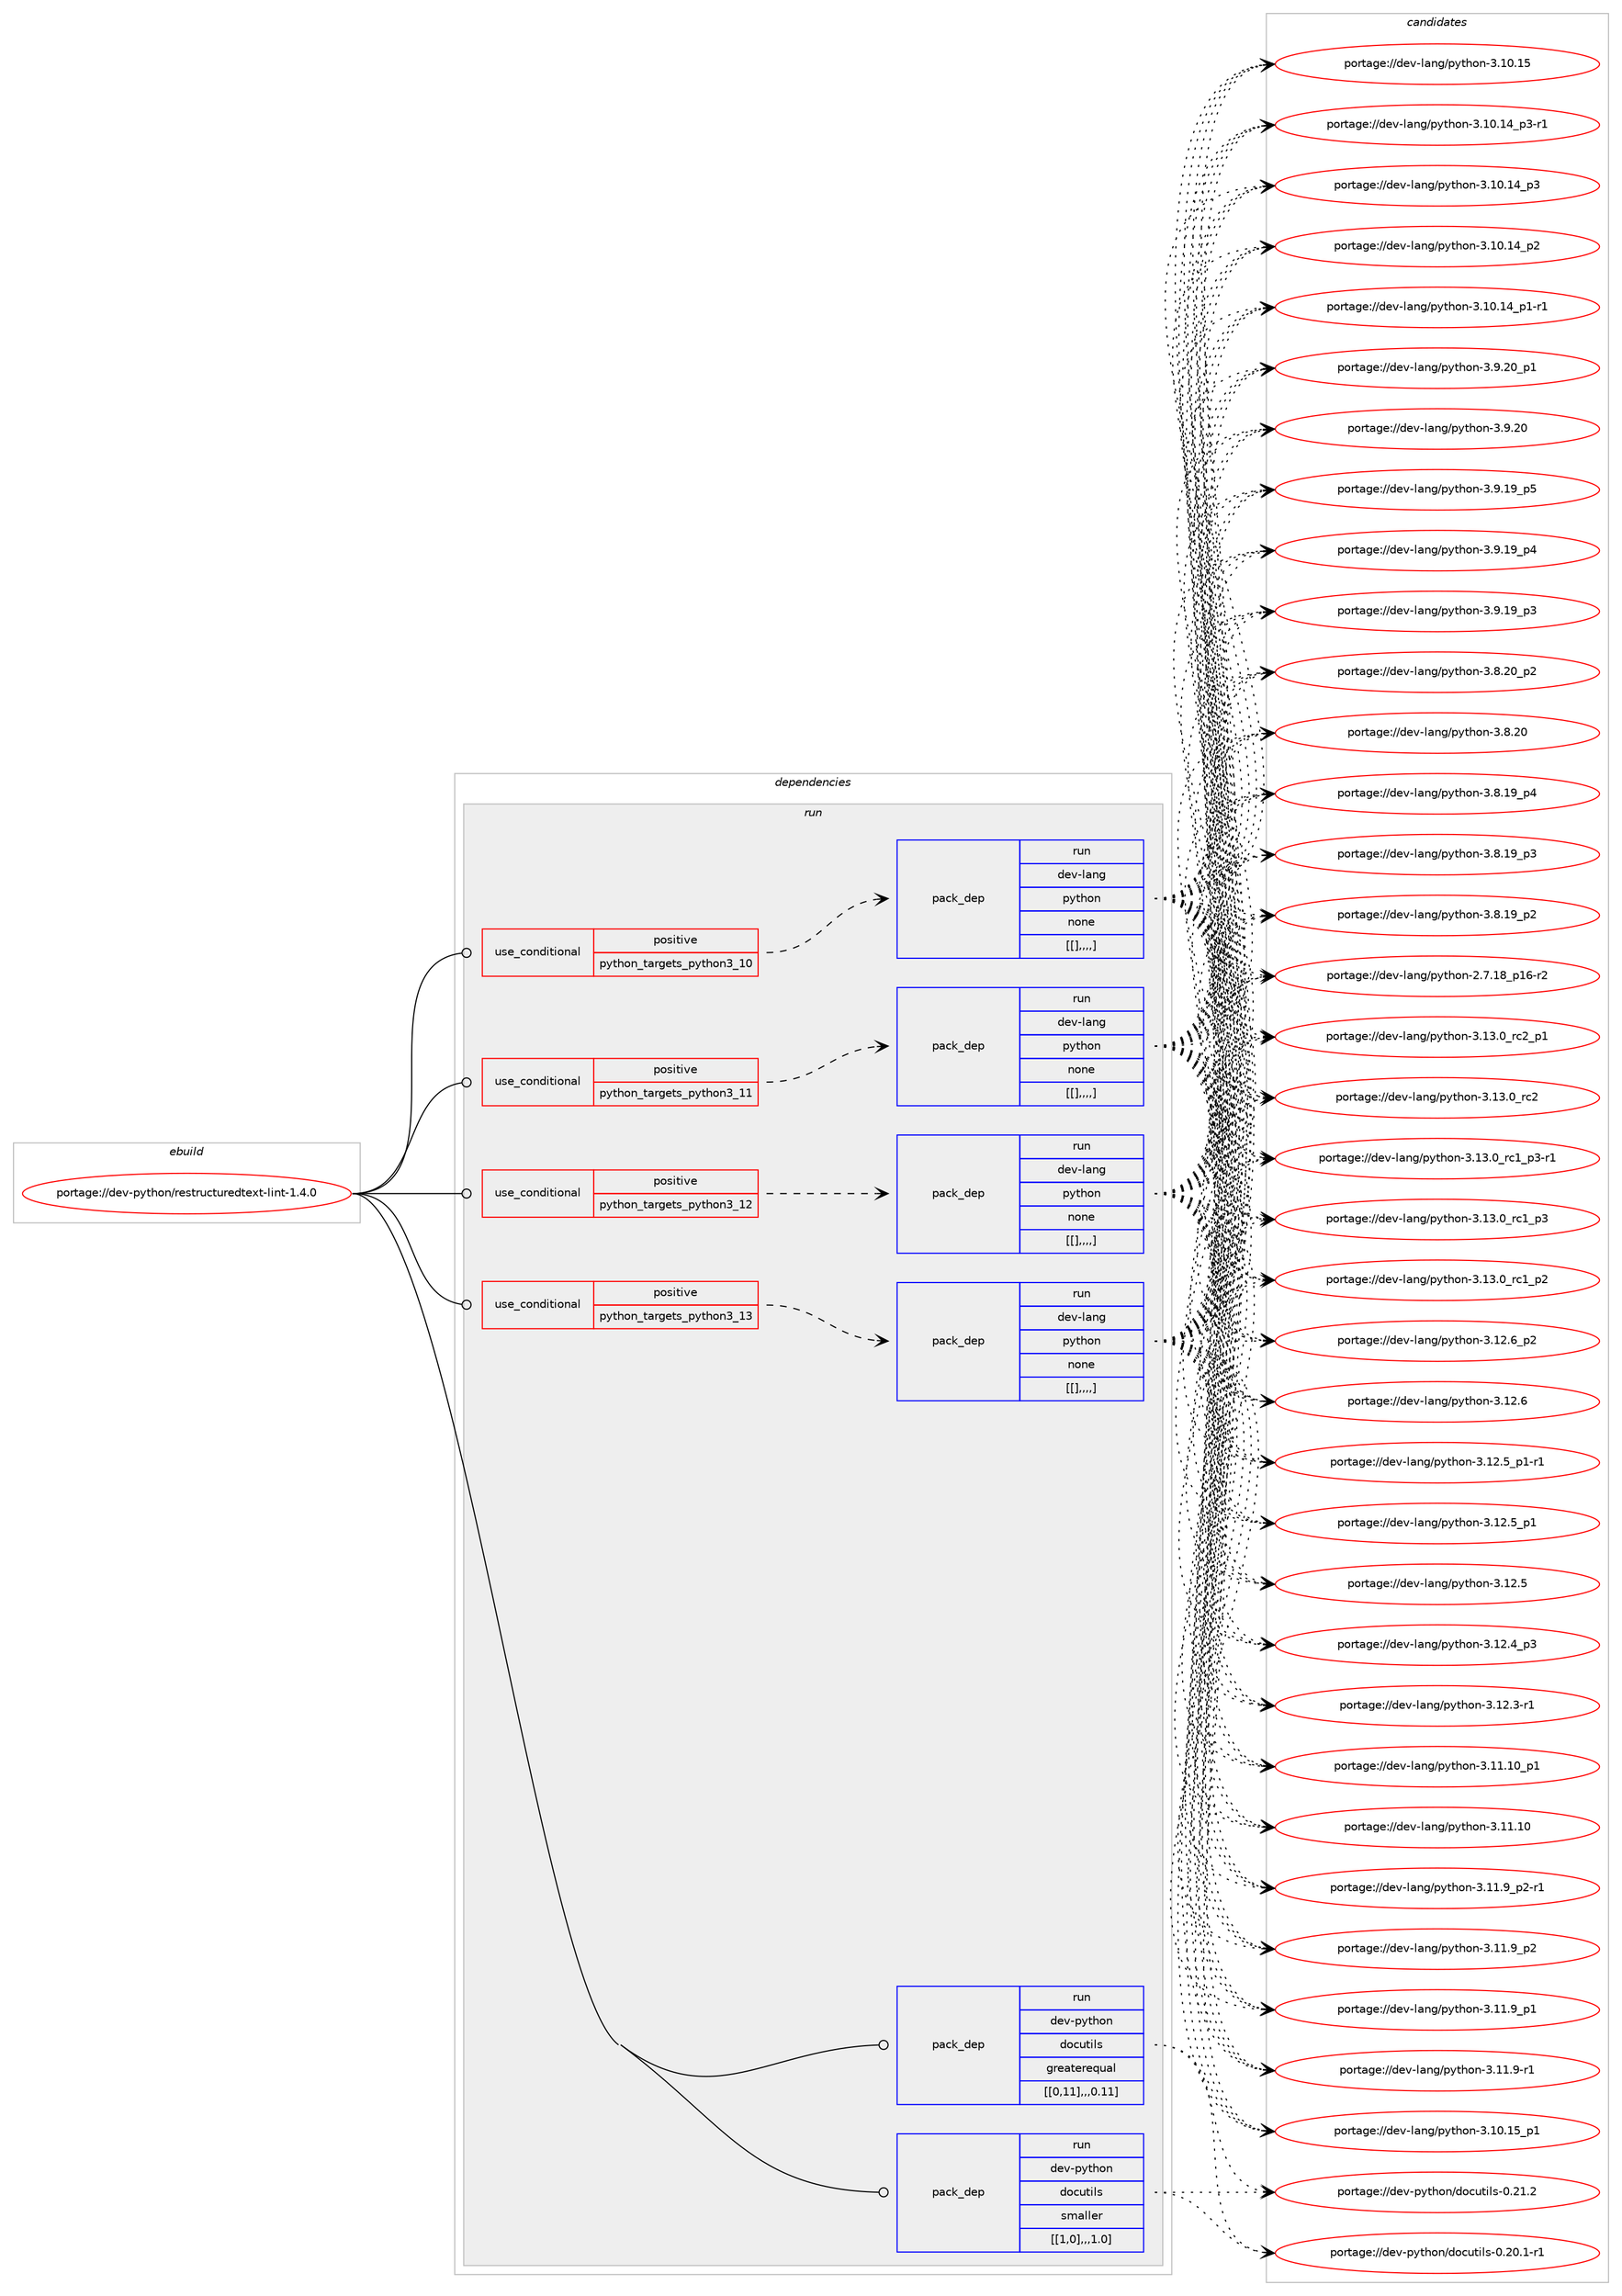digraph prolog {

# *************
# Graph options
# *************

newrank=true;
concentrate=true;
compound=true;
graph [rankdir=LR,fontname=Helvetica,fontsize=10,ranksep=1.5];#, ranksep=2.5, nodesep=0.2];
edge  [arrowhead=vee];
node  [fontname=Helvetica,fontsize=10];

# **********
# The ebuild
# **********

subgraph cluster_leftcol {
color=gray;
label=<<i>ebuild</i>>;
id [label="portage://dev-python/restructuredtext-lint-1.4.0", color=red, width=4, href="../dev-python/restructuredtext-lint-1.4.0.svg"];
}

# ****************
# The dependencies
# ****************

subgraph cluster_midcol {
color=gray;
label=<<i>dependencies</i>>;
subgraph cluster_compile {
fillcolor="#eeeeee";
style=filled;
label=<<i>compile</i>>;
}
subgraph cluster_compileandrun {
fillcolor="#eeeeee";
style=filled;
label=<<i>compile and run</i>>;
}
subgraph cluster_run {
fillcolor="#eeeeee";
style=filled;
label=<<i>run</i>>;
subgraph cond40750 {
dependency165278 [label=<<TABLE BORDER="0" CELLBORDER="1" CELLSPACING="0" CELLPADDING="4"><TR><TD ROWSPAN="3" CELLPADDING="10">use_conditional</TD></TR><TR><TD>positive</TD></TR><TR><TD>python_targets_python3_10</TD></TR></TABLE>>, shape=none, color=red];
subgraph pack123270 {
dependency165279 [label=<<TABLE BORDER="0" CELLBORDER="1" CELLSPACING="0" CELLPADDING="4" WIDTH="220"><TR><TD ROWSPAN="6" CELLPADDING="30">pack_dep</TD></TR><TR><TD WIDTH="110">run</TD></TR><TR><TD>dev-lang</TD></TR><TR><TD>python</TD></TR><TR><TD>none</TD></TR><TR><TD>[[],,,,]</TD></TR></TABLE>>, shape=none, color=blue];
}
dependency165278:e -> dependency165279:w [weight=20,style="dashed",arrowhead="vee"];
}
id:e -> dependency165278:w [weight=20,style="solid",arrowhead="odot"];
subgraph cond40751 {
dependency165280 [label=<<TABLE BORDER="0" CELLBORDER="1" CELLSPACING="0" CELLPADDING="4"><TR><TD ROWSPAN="3" CELLPADDING="10">use_conditional</TD></TR><TR><TD>positive</TD></TR><TR><TD>python_targets_python3_11</TD></TR></TABLE>>, shape=none, color=red];
subgraph pack123271 {
dependency165281 [label=<<TABLE BORDER="0" CELLBORDER="1" CELLSPACING="0" CELLPADDING="4" WIDTH="220"><TR><TD ROWSPAN="6" CELLPADDING="30">pack_dep</TD></TR><TR><TD WIDTH="110">run</TD></TR><TR><TD>dev-lang</TD></TR><TR><TD>python</TD></TR><TR><TD>none</TD></TR><TR><TD>[[],,,,]</TD></TR></TABLE>>, shape=none, color=blue];
}
dependency165280:e -> dependency165281:w [weight=20,style="dashed",arrowhead="vee"];
}
id:e -> dependency165280:w [weight=20,style="solid",arrowhead="odot"];
subgraph cond40752 {
dependency165282 [label=<<TABLE BORDER="0" CELLBORDER="1" CELLSPACING="0" CELLPADDING="4"><TR><TD ROWSPAN="3" CELLPADDING="10">use_conditional</TD></TR><TR><TD>positive</TD></TR><TR><TD>python_targets_python3_12</TD></TR></TABLE>>, shape=none, color=red];
subgraph pack123272 {
dependency165283 [label=<<TABLE BORDER="0" CELLBORDER="1" CELLSPACING="0" CELLPADDING="4" WIDTH="220"><TR><TD ROWSPAN="6" CELLPADDING="30">pack_dep</TD></TR><TR><TD WIDTH="110">run</TD></TR><TR><TD>dev-lang</TD></TR><TR><TD>python</TD></TR><TR><TD>none</TD></TR><TR><TD>[[],,,,]</TD></TR></TABLE>>, shape=none, color=blue];
}
dependency165282:e -> dependency165283:w [weight=20,style="dashed",arrowhead="vee"];
}
id:e -> dependency165282:w [weight=20,style="solid",arrowhead="odot"];
subgraph cond40753 {
dependency165284 [label=<<TABLE BORDER="0" CELLBORDER="1" CELLSPACING="0" CELLPADDING="4"><TR><TD ROWSPAN="3" CELLPADDING="10">use_conditional</TD></TR><TR><TD>positive</TD></TR><TR><TD>python_targets_python3_13</TD></TR></TABLE>>, shape=none, color=red];
subgraph pack123273 {
dependency165285 [label=<<TABLE BORDER="0" CELLBORDER="1" CELLSPACING="0" CELLPADDING="4" WIDTH="220"><TR><TD ROWSPAN="6" CELLPADDING="30">pack_dep</TD></TR><TR><TD WIDTH="110">run</TD></TR><TR><TD>dev-lang</TD></TR><TR><TD>python</TD></TR><TR><TD>none</TD></TR><TR><TD>[[],,,,]</TD></TR></TABLE>>, shape=none, color=blue];
}
dependency165284:e -> dependency165285:w [weight=20,style="dashed",arrowhead="vee"];
}
id:e -> dependency165284:w [weight=20,style="solid",arrowhead="odot"];
subgraph pack123274 {
dependency165286 [label=<<TABLE BORDER="0" CELLBORDER="1" CELLSPACING="0" CELLPADDING="4" WIDTH="220"><TR><TD ROWSPAN="6" CELLPADDING="30">pack_dep</TD></TR><TR><TD WIDTH="110">run</TD></TR><TR><TD>dev-python</TD></TR><TR><TD>docutils</TD></TR><TR><TD>greaterequal</TD></TR><TR><TD>[[0,11],,,0.11]</TD></TR></TABLE>>, shape=none, color=blue];
}
id:e -> dependency165286:w [weight=20,style="solid",arrowhead="odot"];
subgraph pack123275 {
dependency165287 [label=<<TABLE BORDER="0" CELLBORDER="1" CELLSPACING="0" CELLPADDING="4" WIDTH="220"><TR><TD ROWSPAN="6" CELLPADDING="30">pack_dep</TD></TR><TR><TD WIDTH="110">run</TD></TR><TR><TD>dev-python</TD></TR><TR><TD>docutils</TD></TR><TR><TD>smaller</TD></TR><TR><TD>[[1,0],,,1.0]</TD></TR></TABLE>>, shape=none, color=blue];
}
id:e -> dependency165287:w [weight=20,style="solid",arrowhead="odot"];
}
}

# **************
# The candidates
# **************

subgraph cluster_choices {
rank=same;
color=gray;
label=<<i>candidates</i>>;

subgraph choice123270 {
color=black;
nodesep=1;
choice100101118451089711010347112121116104111110455146495146489511499509511249 [label="portage://dev-lang/python-3.13.0_rc2_p1", color=red, width=4,href="../dev-lang/python-3.13.0_rc2_p1.svg"];
choice10010111845108971101034711212111610411111045514649514648951149950 [label="portage://dev-lang/python-3.13.0_rc2", color=red, width=4,href="../dev-lang/python-3.13.0_rc2.svg"];
choice1001011184510897110103471121211161041111104551464951464895114994995112514511449 [label="portage://dev-lang/python-3.13.0_rc1_p3-r1", color=red, width=4,href="../dev-lang/python-3.13.0_rc1_p3-r1.svg"];
choice100101118451089711010347112121116104111110455146495146489511499499511251 [label="portage://dev-lang/python-3.13.0_rc1_p3", color=red, width=4,href="../dev-lang/python-3.13.0_rc1_p3.svg"];
choice100101118451089711010347112121116104111110455146495146489511499499511250 [label="portage://dev-lang/python-3.13.0_rc1_p2", color=red, width=4,href="../dev-lang/python-3.13.0_rc1_p2.svg"];
choice100101118451089711010347112121116104111110455146495046549511250 [label="portage://dev-lang/python-3.12.6_p2", color=red, width=4,href="../dev-lang/python-3.12.6_p2.svg"];
choice10010111845108971101034711212111610411111045514649504654 [label="portage://dev-lang/python-3.12.6", color=red, width=4,href="../dev-lang/python-3.12.6.svg"];
choice1001011184510897110103471121211161041111104551464950465395112494511449 [label="portage://dev-lang/python-3.12.5_p1-r1", color=red, width=4,href="../dev-lang/python-3.12.5_p1-r1.svg"];
choice100101118451089711010347112121116104111110455146495046539511249 [label="portage://dev-lang/python-3.12.5_p1", color=red, width=4,href="../dev-lang/python-3.12.5_p1.svg"];
choice10010111845108971101034711212111610411111045514649504653 [label="portage://dev-lang/python-3.12.5", color=red, width=4,href="../dev-lang/python-3.12.5.svg"];
choice100101118451089711010347112121116104111110455146495046529511251 [label="portage://dev-lang/python-3.12.4_p3", color=red, width=4,href="../dev-lang/python-3.12.4_p3.svg"];
choice100101118451089711010347112121116104111110455146495046514511449 [label="portage://dev-lang/python-3.12.3-r1", color=red, width=4,href="../dev-lang/python-3.12.3-r1.svg"];
choice10010111845108971101034711212111610411111045514649494649489511249 [label="portage://dev-lang/python-3.11.10_p1", color=red, width=4,href="../dev-lang/python-3.11.10_p1.svg"];
choice1001011184510897110103471121211161041111104551464949464948 [label="portage://dev-lang/python-3.11.10", color=red, width=4,href="../dev-lang/python-3.11.10.svg"];
choice1001011184510897110103471121211161041111104551464949465795112504511449 [label="portage://dev-lang/python-3.11.9_p2-r1", color=red, width=4,href="../dev-lang/python-3.11.9_p2-r1.svg"];
choice100101118451089711010347112121116104111110455146494946579511250 [label="portage://dev-lang/python-3.11.9_p2", color=red, width=4,href="../dev-lang/python-3.11.9_p2.svg"];
choice100101118451089711010347112121116104111110455146494946579511249 [label="portage://dev-lang/python-3.11.9_p1", color=red, width=4,href="../dev-lang/python-3.11.9_p1.svg"];
choice100101118451089711010347112121116104111110455146494946574511449 [label="portage://dev-lang/python-3.11.9-r1", color=red, width=4,href="../dev-lang/python-3.11.9-r1.svg"];
choice10010111845108971101034711212111610411111045514649484649539511249 [label="portage://dev-lang/python-3.10.15_p1", color=red, width=4,href="../dev-lang/python-3.10.15_p1.svg"];
choice1001011184510897110103471121211161041111104551464948464953 [label="portage://dev-lang/python-3.10.15", color=red, width=4,href="../dev-lang/python-3.10.15.svg"];
choice100101118451089711010347112121116104111110455146494846495295112514511449 [label="portage://dev-lang/python-3.10.14_p3-r1", color=red, width=4,href="../dev-lang/python-3.10.14_p3-r1.svg"];
choice10010111845108971101034711212111610411111045514649484649529511251 [label="portage://dev-lang/python-3.10.14_p3", color=red, width=4,href="../dev-lang/python-3.10.14_p3.svg"];
choice10010111845108971101034711212111610411111045514649484649529511250 [label="portage://dev-lang/python-3.10.14_p2", color=red, width=4,href="../dev-lang/python-3.10.14_p2.svg"];
choice100101118451089711010347112121116104111110455146494846495295112494511449 [label="portage://dev-lang/python-3.10.14_p1-r1", color=red, width=4,href="../dev-lang/python-3.10.14_p1-r1.svg"];
choice100101118451089711010347112121116104111110455146574650489511249 [label="portage://dev-lang/python-3.9.20_p1", color=red, width=4,href="../dev-lang/python-3.9.20_p1.svg"];
choice10010111845108971101034711212111610411111045514657465048 [label="portage://dev-lang/python-3.9.20", color=red, width=4,href="../dev-lang/python-3.9.20.svg"];
choice100101118451089711010347112121116104111110455146574649579511253 [label="portage://dev-lang/python-3.9.19_p5", color=red, width=4,href="../dev-lang/python-3.9.19_p5.svg"];
choice100101118451089711010347112121116104111110455146574649579511252 [label="portage://dev-lang/python-3.9.19_p4", color=red, width=4,href="../dev-lang/python-3.9.19_p4.svg"];
choice100101118451089711010347112121116104111110455146574649579511251 [label="portage://dev-lang/python-3.9.19_p3", color=red, width=4,href="../dev-lang/python-3.9.19_p3.svg"];
choice100101118451089711010347112121116104111110455146564650489511250 [label="portage://dev-lang/python-3.8.20_p2", color=red, width=4,href="../dev-lang/python-3.8.20_p2.svg"];
choice10010111845108971101034711212111610411111045514656465048 [label="portage://dev-lang/python-3.8.20", color=red, width=4,href="../dev-lang/python-3.8.20.svg"];
choice100101118451089711010347112121116104111110455146564649579511252 [label="portage://dev-lang/python-3.8.19_p4", color=red, width=4,href="../dev-lang/python-3.8.19_p4.svg"];
choice100101118451089711010347112121116104111110455146564649579511251 [label="portage://dev-lang/python-3.8.19_p3", color=red, width=4,href="../dev-lang/python-3.8.19_p3.svg"];
choice100101118451089711010347112121116104111110455146564649579511250 [label="portage://dev-lang/python-3.8.19_p2", color=red, width=4,href="../dev-lang/python-3.8.19_p2.svg"];
choice100101118451089711010347112121116104111110455046554649569511249544511450 [label="portage://dev-lang/python-2.7.18_p16-r2", color=red, width=4,href="../dev-lang/python-2.7.18_p16-r2.svg"];
dependency165279:e -> choice100101118451089711010347112121116104111110455146495146489511499509511249:w [style=dotted,weight="100"];
dependency165279:e -> choice10010111845108971101034711212111610411111045514649514648951149950:w [style=dotted,weight="100"];
dependency165279:e -> choice1001011184510897110103471121211161041111104551464951464895114994995112514511449:w [style=dotted,weight="100"];
dependency165279:e -> choice100101118451089711010347112121116104111110455146495146489511499499511251:w [style=dotted,weight="100"];
dependency165279:e -> choice100101118451089711010347112121116104111110455146495146489511499499511250:w [style=dotted,weight="100"];
dependency165279:e -> choice100101118451089711010347112121116104111110455146495046549511250:w [style=dotted,weight="100"];
dependency165279:e -> choice10010111845108971101034711212111610411111045514649504654:w [style=dotted,weight="100"];
dependency165279:e -> choice1001011184510897110103471121211161041111104551464950465395112494511449:w [style=dotted,weight="100"];
dependency165279:e -> choice100101118451089711010347112121116104111110455146495046539511249:w [style=dotted,weight="100"];
dependency165279:e -> choice10010111845108971101034711212111610411111045514649504653:w [style=dotted,weight="100"];
dependency165279:e -> choice100101118451089711010347112121116104111110455146495046529511251:w [style=dotted,weight="100"];
dependency165279:e -> choice100101118451089711010347112121116104111110455146495046514511449:w [style=dotted,weight="100"];
dependency165279:e -> choice10010111845108971101034711212111610411111045514649494649489511249:w [style=dotted,weight="100"];
dependency165279:e -> choice1001011184510897110103471121211161041111104551464949464948:w [style=dotted,weight="100"];
dependency165279:e -> choice1001011184510897110103471121211161041111104551464949465795112504511449:w [style=dotted,weight="100"];
dependency165279:e -> choice100101118451089711010347112121116104111110455146494946579511250:w [style=dotted,weight="100"];
dependency165279:e -> choice100101118451089711010347112121116104111110455146494946579511249:w [style=dotted,weight="100"];
dependency165279:e -> choice100101118451089711010347112121116104111110455146494946574511449:w [style=dotted,weight="100"];
dependency165279:e -> choice10010111845108971101034711212111610411111045514649484649539511249:w [style=dotted,weight="100"];
dependency165279:e -> choice1001011184510897110103471121211161041111104551464948464953:w [style=dotted,weight="100"];
dependency165279:e -> choice100101118451089711010347112121116104111110455146494846495295112514511449:w [style=dotted,weight="100"];
dependency165279:e -> choice10010111845108971101034711212111610411111045514649484649529511251:w [style=dotted,weight="100"];
dependency165279:e -> choice10010111845108971101034711212111610411111045514649484649529511250:w [style=dotted,weight="100"];
dependency165279:e -> choice100101118451089711010347112121116104111110455146494846495295112494511449:w [style=dotted,weight="100"];
dependency165279:e -> choice100101118451089711010347112121116104111110455146574650489511249:w [style=dotted,weight="100"];
dependency165279:e -> choice10010111845108971101034711212111610411111045514657465048:w [style=dotted,weight="100"];
dependency165279:e -> choice100101118451089711010347112121116104111110455146574649579511253:w [style=dotted,weight="100"];
dependency165279:e -> choice100101118451089711010347112121116104111110455146574649579511252:w [style=dotted,weight="100"];
dependency165279:e -> choice100101118451089711010347112121116104111110455146574649579511251:w [style=dotted,weight="100"];
dependency165279:e -> choice100101118451089711010347112121116104111110455146564650489511250:w [style=dotted,weight="100"];
dependency165279:e -> choice10010111845108971101034711212111610411111045514656465048:w [style=dotted,weight="100"];
dependency165279:e -> choice100101118451089711010347112121116104111110455146564649579511252:w [style=dotted,weight="100"];
dependency165279:e -> choice100101118451089711010347112121116104111110455146564649579511251:w [style=dotted,weight="100"];
dependency165279:e -> choice100101118451089711010347112121116104111110455146564649579511250:w [style=dotted,weight="100"];
dependency165279:e -> choice100101118451089711010347112121116104111110455046554649569511249544511450:w [style=dotted,weight="100"];
}
subgraph choice123271 {
color=black;
nodesep=1;
choice100101118451089711010347112121116104111110455146495146489511499509511249 [label="portage://dev-lang/python-3.13.0_rc2_p1", color=red, width=4,href="../dev-lang/python-3.13.0_rc2_p1.svg"];
choice10010111845108971101034711212111610411111045514649514648951149950 [label="portage://dev-lang/python-3.13.0_rc2", color=red, width=4,href="../dev-lang/python-3.13.0_rc2.svg"];
choice1001011184510897110103471121211161041111104551464951464895114994995112514511449 [label="portage://dev-lang/python-3.13.0_rc1_p3-r1", color=red, width=4,href="../dev-lang/python-3.13.0_rc1_p3-r1.svg"];
choice100101118451089711010347112121116104111110455146495146489511499499511251 [label="portage://dev-lang/python-3.13.0_rc1_p3", color=red, width=4,href="../dev-lang/python-3.13.0_rc1_p3.svg"];
choice100101118451089711010347112121116104111110455146495146489511499499511250 [label="portage://dev-lang/python-3.13.0_rc1_p2", color=red, width=4,href="../dev-lang/python-3.13.0_rc1_p2.svg"];
choice100101118451089711010347112121116104111110455146495046549511250 [label="portage://dev-lang/python-3.12.6_p2", color=red, width=4,href="../dev-lang/python-3.12.6_p2.svg"];
choice10010111845108971101034711212111610411111045514649504654 [label="portage://dev-lang/python-3.12.6", color=red, width=4,href="../dev-lang/python-3.12.6.svg"];
choice1001011184510897110103471121211161041111104551464950465395112494511449 [label="portage://dev-lang/python-3.12.5_p1-r1", color=red, width=4,href="../dev-lang/python-3.12.5_p1-r1.svg"];
choice100101118451089711010347112121116104111110455146495046539511249 [label="portage://dev-lang/python-3.12.5_p1", color=red, width=4,href="../dev-lang/python-3.12.5_p1.svg"];
choice10010111845108971101034711212111610411111045514649504653 [label="portage://dev-lang/python-3.12.5", color=red, width=4,href="../dev-lang/python-3.12.5.svg"];
choice100101118451089711010347112121116104111110455146495046529511251 [label="portage://dev-lang/python-3.12.4_p3", color=red, width=4,href="../dev-lang/python-3.12.4_p3.svg"];
choice100101118451089711010347112121116104111110455146495046514511449 [label="portage://dev-lang/python-3.12.3-r1", color=red, width=4,href="../dev-lang/python-3.12.3-r1.svg"];
choice10010111845108971101034711212111610411111045514649494649489511249 [label="portage://dev-lang/python-3.11.10_p1", color=red, width=4,href="../dev-lang/python-3.11.10_p1.svg"];
choice1001011184510897110103471121211161041111104551464949464948 [label="portage://dev-lang/python-3.11.10", color=red, width=4,href="../dev-lang/python-3.11.10.svg"];
choice1001011184510897110103471121211161041111104551464949465795112504511449 [label="portage://dev-lang/python-3.11.9_p2-r1", color=red, width=4,href="../dev-lang/python-3.11.9_p2-r1.svg"];
choice100101118451089711010347112121116104111110455146494946579511250 [label="portage://dev-lang/python-3.11.9_p2", color=red, width=4,href="../dev-lang/python-3.11.9_p2.svg"];
choice100101118451089711010347112121116104111110455146494946579511249 [label="portage://dev-lang/python-3.11.9_p1", color=red, width=4,href="../dev-lang/python-3.11.9_p1.svg"];
choice100101118451089711010347112121116104111110455146494946574511449 [label="portage://dev-lang/python-3.11.9-r1", color=red, width=4,href="../dev-lang/python-3.11.9-r1.svg"];
choice10010111845108971101034711212111610411111045514649484649539511249 [label="portage://dev-lang/python-3.10.15_p1", color=red, width=4,href="../dev-lang/python-3.10.15_p1.svg"];
choice1001011184510897110103471121211161041111104551464948464953 [label="portage://dev-lang/python-3.10.15", color=red, width=4,href="../dev-lang/python-3.10.15.svg"];
choice100101118451089711010347112121116104111110455146494846495295112514511449 [label="portage://dev-lang/python-3.10.14_p3-r1", color=red, width=4,href="../dev-lang/python-3.10.14_p3-r1.svg"];
choice10010111845108971101034711212111610411111045514649484649529511251 [label="portage://dev-lang/python-3.10.14_p3", color=red, width=4,href="../dev-lang/python-3.10.14_p3.svg"];
choice10010111845108971101034711212111610411111045514649484649529511250 [label="portage://dev-lang/python-3.10.14_p2", color=red, width=4,href="../dev-lang/python-3.10.14_p2.svg"];
choice100101118451089711010347112121116104111110455146494846495295112494511449 [label="portage://dev-lang/python-3.10.14_p1-r1", color=red, width=4,href="../dev-lang/python-3.10.14_p1-r1.svg"];
choice100101118451089711010347112121116104111110455146574650489511249 [label="portage://dev-lang/python-3.9.20_p1", color=red, width=4,href="../dev-lang/python-3.9.20_p1.svg"];
choice10010111845108971101034711212111610411111045514657465048 [label="portage://dev-lang/python-3.9.20", color=red, width=4,href="../dev-lang/python-3.9.20.svg"];
choice100101118451089711010347112121116104111110455146574649579511253 [label="portage://dev-lang/python-3.9.19_p5", color=red, width=4,href="../dev-lang/python-3.9.19_p5.svg"];
choice100101118451089711010347112121116104111110455146574649579511252 [label="portage://dev-lang/python-3.9.19_p4", color=red, width=4,href="../dev-lang/python-3.9.19_p4.svg"];
choice100101118451089711010347112121116104111110455146574649579511251 [label="portage://dev-lang/python-3.9.19_p3", color=red, width=4,href="../dev-lang/python-3.9.19_p3.svg"];
choice100101118451089711010347112121116104111110455146564650489511250 [label="portage://dev-lang/python-3.8.20_p2", color=red, width=4,href="../dev-lang/python-3.8.20_p2.svg"];
choice10010111845108971101034711212111610411111045514656465048 [label="portage://dev-lang/python-3.8.20", color=red, width=4,href="../dev-lang/python-3.8.20.svg"];
choice100101118451089711010347112121116104111110455146564649579511252 [label="portage://dev-lang/python-3.8.19_p4", color=red, width=4,href="../dev-lang/python-3.8.19_p4.svg"];
choice100101118451089711010347112121116104111110455146564649579511251 [label="portage://dev-lang/python-3.8.19_p3", color=red, width=4,href="../dev-lang/python-3.8.19_p3.svg"];
choice100101118451089711010347112121116104111110455146564649579511250 [label="portage://dev-lang/python-3.8.19_p2", color=red, width=4,href="../dev-lang/python-3.8.19_p2.svg"];
choice100101118451089711010347112121116104111110455046554649569511249544511450 [label="portage://dev-lang/python-2.7.18_p16-r2", color=red, width=4,href="../dev-lang/python-2.7.18_p16-r2.svg"];
dependency165281:e -> choice100101118451089711010347112121116104111110455146495146489511499509511249:w [style=dotted,weight="100"];
dependency165281:e -> choice10010111845108971101034711212111610411111045514649514648951149950:w [style=dotted,weight="100"];
dependency165281:e -> choice1001011184510897110103471121211161041111104551464951464895114994995112514511449:w [style=dotted,weight="100"];
dependency165281:e -> choice100101118451089711010347112121116104111110455146495146489511499499511251:w [style=dotted,weight="100"];
dependency165281:e -> choice100101118451089711010347112121116104111110455146495146489511499499511250:w [style=dotted,weight="100"];
dependency165281:e -> choice100101118451089711010347112121116104111110455146495046549511250:w [style=dotted,weight="100"];
dependency165281:e -> choice10010111845108971101034711212111610411111045514649504654:w [style=dotted,weight="100"];
dependency165281:e -> choice1001011184510897110103471121211161041111104551464950465395112494511449:w [style=dotted,weight="100"];
dependency165281:e -> choice100101118451089711010347112121116104111110455146495046539511249:w [style=dotted,weight="100"];
dependency165281:e -> choice10010111845108971101034711212111610411111045514649504653:w [style=dotted,weight="100"];
dependency165281:e -> choice100101118451089711010347112121116104111110455146495046529511251:w [style=dotted,weight="100"];
dependency165281:e -> choice100101118451089711010347112121116104111110455146495046514511449:w [style=dotted,weight="100"];
dependency165281:e -> choice10010111845108971101034711212111610411111045514649494649489511249:w [style=dotted,weight="100"];
dependency165281:e -> choice1001011184510897110103471121211161041111104551464949464948:w [style=dotted,weight="100"];
dependency165281:e -> choice1001011184510897110103471121211161041111104551464949465795112504511449:w [style=dotted,weight="100"];
dependency165281:e -> choice100101118451089711010347112121116104111110455146494946579511250:w [style=dotted,weight="100"];
dependency165281:e -> choice100101118451089711010347112121116104111110455146494946579511249:w [style=dotted,weight="100"];
dependency165281:e -> choice100101118451089711010347112121116104111110455146494946574511449:w [style=dotted,weight="100"];
dependency165281:e -> choice10010111845108971101034711212111610411111045514649484649539511249:w [style=dotted,weight="100"];
dependency165281:e -> choice1001011184510897110103471121211161041111104551464948464953:w [style=dotted,weight="100"];
dependency165281:e -> choice100101118451089711010347112121116104111110455146494846495295112514511449:w [style=dotted,weight="100"];
dependency165281:e -> choice10010111845108971101034711212111610411111045514649484649529511251:w [style=dotted,weight="100"];
dependency165281:e -> choice10010111845108971101034711212111610411111045514649484649529511250:w [style=dotted,weight="100"];
dependency165281:e -> choice100101118451089711010347112121116104111110455146494846495295112494511449:w [style=dotted,weight="100"];
dependency165281:e -> choice100101118451089711010347112121116104111110455146574650489511249:w [style=dotted,weight="100"];
dependency165281:e -> choice10010111845108971101034711212111610411111045514657465048:w [style=dotted,weight="100"];
dependency165281:e -> choice100101118451089711010347112121116104111110455146574649579511253:w [style=dotted,weight="100"];
dependency165281:e -> choice100101118451089711010347112121116104111110455146574649579511252:w [style=dotted,weight="100"];
dependency165281:e -> choice100101118451089711010347112121116104111110455146574649579511251:w [style=dotted,weight="100"];
dependency165281:e -> choice100101118451089711010347112121116104111110455146564650489511250:w [style=dotted,weight="100"];
dependency165281:e -> choice10010111845108971101034711212111610411111045514656465048:w [style=dotted,weight="100"];
dependency165281:e -> choice100101118451089711010347112121116104111110455146564649579511252:w [style=dotted,weight="100"];
dependency165281:e -> choice100101118451089711010347112121116104111110455146564649579511251:w [style=dotted,weight="100"];
dependency165281:e -> choice100101118451089711010347112121116104111110455146564649579511250:w [style=dotted,weight="100"];
dependency165281:e -> choice100101118451089711010347112121116104111110455046554649569511249544511450:w [style=dotted,weight="100"];
}
subgraph choice123272 {
color=black;
nodesep=1;
choice100101118451089711010347112121116104111110455146495146489511499509511249 [label="portage://dev-lang/python-3.13.0_rc2_p1", color=red, width=4,href="../dev-lang/python-3.13.0_rc2_p1.svg"];
choice10010111845108971101034711212111610411111045514649514648951149950 [label="portage://dev-lang/python-3.13.0_rc2", color=red, width=4,href="../dev-lang/python-3.13.0_rc2.svg"];
choice1001011184510897110103471121211161041111104551464951464895114994995112514511449 [label="portage://dev-lang/python-3.13.0_rc1_p3-r1", color=red, width=4,href="../dev-lang/python-3.13.0_rc1_p3-r1.svg"];
choice100101118451089711010347112121116104111110455146495146489511499499511251 [label="portage://dev-lang/python-3.13.0_rc1_p3", color=red, width=4,href="../dev-lang/python-3.13.0_rc1_p3.svg"];
choice100101118451089711010347112121116104111110455146495146489511499499511250 [label="portage://dev-lang/python-3.13.0_rc1_p2", color=red, width=4,href="../dev-lang/python-3.13.0_rc1_p2.svg"];
choice100101118451089711010347112121116104111110455146495046549511250 [label="portage://dev-lang/python-3.12.6_p2", color=red, width=4,href="../dev-lang/python-3.12.6_p2.svg"];
choice10010111845108971101034711212111610411111045514649504654 [label="portage://dev-lang/python-3.12.6", color=red, width=4,href="../dev-lang/python-3.12.6.svg"];
choice1001011184510897110103471121211161041111104551464950465395112494511449 [label="portage://dev-lang/python-3.12.5_p1-r1", color=red, width=4,href="../dev-lang/python-3.12.5_p1-r1.svg"];
choice100101118451089711010347112121116104111110455146495046539511249 [label="portage://dev-lang/python-3.12.5_p1", color=red, width=4,href="../dev-lang/python-3.12.5_p1.svg"];
choice10010111845108971101034711212111610411111045514649504653 [label="portage://dev-lang/python-3.12.5", color=red, width=4,href="../dev-lang/python-3.12.5.svg"];
choice100101118451089711010347112121116104111110455146495046529511251 [label="portage://dev-lang/python-3.12.4_p3", color=red, width=4,href="../dev-lang/python-3.12.4_p3.svg"];
choice100101118451089711010347112121116104111110455146495046514511449 [label="portage://dev-lang/python-3.12.3-r1", color=red, width=4,href="../dev-lang/python-3.12.3-r1.svg"];
choice10010111845108971101034711212111610411111045514649494649489511249 [label="portage://dev-lang/python-3.11.10_p1", color=red, width=4,href="../dev-lang/python-3.11.10_p1.svg"];
choice1001011184510897110103471121211161041111104551464949464948 [label="portage://dev-lang/python-3.11.10", color=red, width=4,href="../dev-lang/python-3.11.10.svg"];
choice1001011184510897110103471121211161041111104551464949465795112504511449 [label="portage://dev-lang/python-3.11.9_p2-r1", color=red, width=4,href="../dev-lang/python-3.11.9_p2-r1.svg"];
choice100101118451089711010347112121116104111110455146494946579511250 [label="portage://dev-lang/python-3.11.9_p2", color=red, width=4,href="../dev-lang/python-3.11.9_p2.svg"];
choice100101118451089711010347112121116104111110455146494946579511249 [label="portage://dev-lang/python-3.11.9_p1", color=red, width=4,href="../dev-lang/python-3.11.9_p1.svg"];
choice100101118451089711010347112121116104111110455146494946574511449 [label="portage://dev-lang/python-3.11.9-r1", color=red, width=4,href="../dev-lang/python-3.11.9-r1.svg"];
choice10010111845108971101034711212111610411111045514649484649539511249 [label="portage://dev-lang/python-3.10.15_p1", color=red, width=4,href="../dev-lang/python-3.10.15_p1.svg"];
choice1001011184510897110103471121211161041111104551464948464953 [label="portage://dev-lang/python-3.10.15", color=red, width=4,href="../dev-lang/python-3.10.15.svg"];
choice100101118451089711010347112121116104111110455146494846495295112514511449 [label="portage://dev-lang/python-3.10.14_p3-r1", color=red, width=4,href="../dev-lang/python-3.10.14_p3-r1.svg"];
choice10010111845108971101034711212111610411111045514649484649529511251 [label="portage://dev-lang/python-3.10.14_p3", color=red, width=4,href="../dev-lang/python-3.10.14_p3.svg"];
choice10010111845108971101034711212111610411111045514649484649529511250 [label="portage://dev-lang/python-3.10.14_p2", color=red, width=4,href="../dev-lang/python-3.10.14_p2.svg"];
choice100101118451089711010347112121116104111110455146494846495295112494511449 [label="portage://dev-lang/python-3.10.14_p1-r1", color=red, width=4,href="../dev-lang/python-3.10.14_p1-r1.svg"];
choice100101118451089711010347112121116104111110455146574650489511249 [label="portage://dev-lang/python-3.9.20_p1", color=red, width=4,href="../dev-lang/python-3.9.20_p1.svg"];
choice10010111845108971101034711212111610411111045514657465048 [label="portage://dev-lang/python-3.9.20", color=red, width=4,href="../dev-lang/python-3.9.20.svg"];
choice100101118451089711010347112121116104111110455146574649579511253 [label="portage://dev-lang/python-3.9.19_p5", color=red, width=4,href="../dev-lang/python-3.9.19_p5.svg"];
choice100101118451089711010347112121116104111110455146574649579511252 [label="portage://dev-lang/python-3.9.19_p4", color=red, width=4,href="../dev-lang/python-3.9.19_p4.svg"];
choice100101118451089711010347112121116104111110455146574649579511251 [label="portage://dev-lang/python-3.9.19_p3", color=red, width=4,href="../dev-lang/python-3.9.19_p3.svg"];
choice100101118451089711010347112121116104111110455146564650489511250 [label="portage://dev-lang/python-3.8.20_p2", color=red, width=4,href="../dev-lang/python-3.8.20_p2.svg"];
choice10010111845108971101034711212111610411111045514656465048 [label="portage://dev-lang/python-3.8.20", color=red, width=4,href="../dev-lang/python-3.8.20.svg"];
choice100101118451089711010347112121116104111110455146564649579511252 [label="portage://dev-lang/python-3.8.19_p4", color=red, width=4,href="../dev-lang/python-3.8.19_p4.svg"];
choice100101118451089711010347112121116104111110455146564649579511251 [label="portage://dev-lang/python-3.8.19_p3", color=red, width=4,href="../dev-lang/python-3.8.19_p3.svg"];
choice100101118451089711010347112121116104111110455146564649579511250 [label="portage://dev-lang/python-3.8.19_p2", color=red, width=4,href="../dev-lang/python-3.8.19_p2.svg"];
choice100101118451089711010347112121116104111110455046554649569511249544511450 [label="portage://dev-lang/python-2.7.18_p16-r2", color=red, width=4,href="../dev-lang/python-2.7.18_p16-r2.svg"];
dependency165283:e -> choice100101118451089711010347112121116104111110455146495146489511499509511249:w [style=dotted,weight="100"];
dependency165283:e -> choice10010111845108971101034711212111610411111045514649514648951149950:w [style=dotted,weight="100"];
dependency165283:e -> choice1001011184510897110103471121211161041111104551464951464895114994995112514511449:w [style=dotted,weight="100"];
dependency165283:e -> choice100101118451089711010347112121116104111110455146495146489511499499511251:w [style=dotted,weight="100"];
dependency165283:e -> choice100101118451089711010347112121116104111110455146495146489511499499511250:w [style=dotted,weight="100"];
dependency165283:e -> choice100101118451089711010347112121116104111110455146495046549511250:w [style=dotted,weight="100"];
dependency165283:e -> choice10010111845108971101034711212111610411111045514649504654:w [style=dotted,weight="100"];
dependency165283:e -> choice1001011184510897110103471121211161041111104551464950465395112494511449:w [style=dotted,weight="100"];
dependency165283:e -> choice100101118451089711010347112121116104111110455146495046539511249:w [style=dotted,weight="100"];
dependency165283:e -> choice10010111845108971101034711212111610411111045514649504653:w [style=dotted,weight="100"];
dependency165283:e -> choice100101118451089711010347112121116104111110455146495046529511251:w [style=dotted,weight="100"];
dependency165283:e -> choice100101118451089711010347112121116104111110455146495046514511449:w [style=dotted,weight="100"];
dependency165283:e -> choice10010111845108971101034711212111610411111045514649494649489511249:w [style=dotted,weight="100"];
dependency165283:e -> choice1001011184510897110103471121211161041111104551464949464948:w [style=dotted,weight="100"];
dependency165283:e -> choice1001011184510897110103471121211161041111104551464949465795112504511449:w [style=dotted,weight="100"];
dependency165283:e -> choice100101118451089711010347112121116104111110455146494946579511250:w [style=dotted,weight="100"];
dependency165283:e -> choice100101118451089711010347112121116104111110455146494946579511249:w [style=dotted,weight="100"];
dependency165283:e -> choice100101118451089711010347112121116104111110455146494946574511449:w [style=dotted,weight="100"];
dependency165283:e -> choice10010111845108971101034711212111610411111045514649484649539511249:w [style=dotted,weight="100"];
dependency165283:e -> choice1001011184510897110103471121211161041111104551464948464953:w [style=dotted,weight="100"];
dependency165283:e -> choice100101118451089711010347112121116104111110455146494846495295112514511449:w [style=dotted,weight="100"];
dependency165283:e -> choice10010111845108971101034711212111610411111045514649484649529511251:w [style=dotted,weight="100"];
dependency165283:e -> choice10010111845108971101034711212111610411111045514649484649529511250:w [style=dotted,weight="100"];
dependency165283:e -> choice100101118451089711010347112121116104111110455146494846495295112494511449:w [style=dotted,weight="100"];
dependency165283:e -> choice100101118451089711010347112121116104111110455146574650489511249:w [style=dotted,weight="100"];
dependency165283:e -> choice10010111845108971101034711212111610411111045514657465048:w [style=dotted,weight="100"];
dependency165283:e -> choice100101118451089711010347112121116104111110455146574649579511253:w [style=dotted,weight="100"];
dependency165283:e -> choice100101118451089711010347112121116104111110455146574649579511252:w [style=dotted,weight="100"];
dependency165283:e -> choice100101118451089711010347112121116104111110455146574649579511251:w [style=dotted,weight="100"];
dependency165283:e -> choice100101118451089711010347112121116104111110455146564650489511250:w [style=dotted,weight="100"];
dependency165283:e -> choice10010111845108971101034711212111610411111045514656465048:w [style=dotted,weight="100"];
dependency165283:e -> choice100101118451089711010347112121116104111110455146564649579511252:w [style=dotted,weight="100"];
dependency165283:e -> choice100101118451089711010347112121116104111110455146564649579511251:w [style=dotted,weight="100"];
dependency165283:e -> choice100101118451089711010347112121116104111110455146564649579511250:w [style=dotted,weight="100"];
dependency165283:e -> choice100101118451089711010347112121116104111110455046554649569511249544511450:w [style=dotted,weight="100"];
}
subgraph choice123273 {
color=black;
nodesep=1;
choice100101118451089711010347112121116104111110455146495146489511499509511249 [label="portage://dev-lang/python-3.13.0_rc2_p1", color=red, width=4,href="../dev-lang/python-3.13.0_rc2_p1.svg"];
choice10010111845108971101034711212111610411111045514649514648951149950 [label="portage://dev-lang/python-3.13.0_rc2", color=red, width=4,href="../dev-lang/python-3.13.0_rc2.svg"];
choice1001011184510897110103471121211161041111104551464951464895114994995112514511449 [label="portage://dev-lang/python-3.13.0_rc1_p3-r1", color=red, width=4,href="../dev-lang/python-3.13.0_rc1_p3-r1.svg"];
choice100101118451089711010347112121116104111110455146495146489511499499511251 [label="portage://dev-lang/python-3.13.0_rc1_p3", color=red, width=4,href="../dev-lang/python-3.13.0_rc1_p3.svg"];
choice100101118451089711010347112121116104111110455146495146489511499499511250 [label="portage://dev-lang/python-3.13.0_rc1_p2", color=red, width=4,href="../dev-lang/python-3.13.0_rc1_p2.svg"];
choice100101118451089711010347112121116104111110455146495046549511250 [label="portage://dev-lang/python-3.12.6_p2", color=red, width=4,href="../dev-lang/python-3.12.6_p2.svg"];
choice10010111845108971101034711212111610411111045514649504654 [label="portage://dev-lang/python-3.12.6", color=red, width=4,href="../dev-lang/python-3.12.6.svg"];
choice1001011184510897110103471121211161041111104551464950465395112494511449 [label="portage://dev-lang/python-3.12.5_p1-r1", color=red, width=4,href="../dev-lang/python-3.12.5_p1-r1.svg"];
choice100101118451089711010347112121116104111110455146495046539511249 [label="portage://dev-lang/python-3.12.5_p1", color=red, width=4,href="../dev-lang/python-3.12.5_p1.svg"];
choice10010111845108971101034711212111610411111045514649504653 [label="portage://dev-lang/python-3.12.5", color=red, width=4,href="../dev-lang/python-3.12.5.svg"];
choice100101118451089711010347112121116104111110455146495046529511251 [label="portage://dev-lang/python-3.12.4_p3", color=red, width=4,href="../dev-lang/python-3.12.4_p3.svg"];
choice100101118451089711010347112121116104111110455146495046514511449 [label="portage://dev-lang/python-3.12.3-r1", color=red, width=4,href="../dev-lang/python-3.12.3-r1.svg"];
choice10010111845108971101034711212111610411111045514649494649489511249 [label="portage://dev-lang/python-3.11.10_p1", color=red, width=4,href="../dev-lang/python-3.11.10_p1.svg"];
choice1001011184510897110103471121211161041111104551464949464948 [label="portage://dev-lang/python-3.11.10", color=red, width=4,href="../dev-lang/python-3.11.10.svg"];
choice1001011184510897110103471121211161041111104551464949465795112504511449 [label="portage://dev-lang/python-3.11.9_p2-r1", color=red, width=4,href="../dev-lang/python-3.11.9_p2-r1.svg"];
choice100101118451089711010347112121116104111110455146494946579511250 [label="portage://dev-lang/python-3.11.9_p2", color=red, width=4,href="../dev-lang/python-3.11.9_p2.svg"];
choice100101118451089711010347112121116104111110455146494946579511249 [label="portage://dev-lang/python-3.11.9_p1", color=red, width=4,href="../dev-lang/python-3.11.9_p1.svg"];
choice100101118451089711010347112121116104111110455146494946574511449 [label="portage://dev-lang/python-3.11.9-r1", color=red, width=4,href="../dev-lang/python-3.11.9-r1.svg"];
choice10010111845108971101034711212111610411111045514649484649539511249 [label="portage://dev-lang/python-3.10.15_p1", color=red, width=4,href="../dev-lang/python-3.10.15_p1.svg"];
choice1001011184510897110103471121211161041111104551464948464953 [label="portage://dev-lang/python-3.10.15", color=red, width=4,href="../dev-lang/python-3.10.15.svg"];
choice100101118451089711010347112121116104111110455146494846495295112514511449 [label="portage://dev-lang/python-3.10.14_p3-r1", color=red, width=4,href="../dev-lang/python-3.10.14_p3-r1.svg"];
choice10010111845108971101034711212111610411111045514649484649529511251 [label="portage://dev-lang/python-3.10.14_p3", color=red, width=4,href="../dev-lang/python-3.10.14_p3.svg"];
choice10010111845108971101034711212111610411111045514649484649529511250 [label="portage://dev-lang/python-3.10.14_p2", color=red, width=4,href="../dev-lang/python-3.10.14_p2.svg"];
choice100101118451089711010347112121116104111110455146494846495295112494511449 [label="portage://dev-lang/python-3.10.14_p1-r1", color=red, width=4,href="../dev-lang/python-3.10.14_p1-r1.svg"];
choice100101118451089711010347112121116104111110455146574650489511249 [label="portage://dev-lang/python-3.9.20_p1", color=red, width=4,href="../dev-lang/python-3.9.20_p1.svg"];
choice10010111845108971101034711212111610411111045514657465048 [label="portage://dev-lang/python-3.9.20", color=red, width=4,href="../dev-lang/python-3.9.20.svg"];
choice100101118451089711010347112121116104111110455146574649579511253 [label="portage://dev-lang/python-3.9.19_p5", color=red, width=4,href="../dev-lang/python-3.9.19_p5.svg"];
choice100101118451089711010347112121116104111110455146574649579511252 [label="portage://dev-lang/python-3.9.19_p4", color=red, width=4,href="../dev-lang/python-3.9.19_p4.svg"];
choice100101118451089711010347112121116104111110455146574649579511251 [label="portage://dev-lang/python-3.9.19_p3", color=red, width=4,href="../dev-lang/python-3.9.19_p3.svg"];
choice100101118451089711010347112121116104111110455146564650489511250 [label="portage://dev-lang/python-3.8.20_p2", color=red, width=4,href="../dev-lang/python-3.8.20_p2.svg"];
choice10010111845108971101034711212111610411111045514656465048 [label="portage://dev-lang/python-3.8.20", color=red, width=4,href="../dev-lang/python-3.8.20.svg"];
choice100101118451089711010347112121116104111110455146564649579511252 [label="portage://dev-lang/python-3.8.19_p4", color=red, width=4,href="../dev-lang/python-3.8.19_p4.svg"];
choice100101118451089711010347112121116104111110455146564649579511251 [label="portage://dev-lang/python-3.8.19_p3", color=red, width=4,href="../dev-lang/python-3.8.19_p3.svg"];
choice100101118451089711010347112121116104111110455146564649579511250 [label="portage://dev-lang/python-3.8.19_p2", color=red, width=4,href="../dev-lang/python-3.8.19_p2.svg"];
choice100101118451089711010347112121116104111110455046554649569511249544511450 [label="portage://dev-lang/python-2.7.18_p16-r2", color=red, width=4,href="../dev-lang/python-2.7.18_p16-r2.svg"];
dependency165285:e -> choice100101118451089711010347112121116104111110455146495146489511499509511249:w [style=dotted,weight="100"];
dependency165285:e -> choice10010111845108971101034711212111610411111045514649514648951149950:w [style=dotted,weight="100"];
dependency165285:e -> choice1001011184510897110103471121211161041111104551464951464895114994995112514511449:w [style=dotted,weight="100"];
dependency165285:e -> choice100101118451089711010347112121116104111110455146495146489511499499511251:w [style=dotted,weight="100"];
dependency165285:e -> choice100101118451089711010347112121116104111110455146495146489511499499511250:w [style=dotted,weight="100"];
dependency165285:e -> choice100101118451089711010347112121116104111110455146495046549511250:w [style=dotted,weight="100"];
dependency165285:e -> choice10010111845108971101034711212111610411111045514649504654:w [style=dotted,weight="100"];
dependency165285:e -> choice1001011184510897110103471121211161041111104551464950465395112494511449:w [style=dotted,weight="100"];
dependency165285:e -> choice100101118451089711010347112121116104111110455146495046539511249:w [style=dotted,weight="100"];
dependency165285:e -> choice10010111845108971101034711212111610411111045514649504653:w [style=dotted,weight="100"];
dependency165285:e -> choice100101118451089711010347112121116104111110455146495046529511251:w [style=dotted,weight="100"];
dependency165285:e -> choice100101118451089711010347112121116104111110455146495046514511449:w [style=dotted,weight="100"];
dependency165285:e -> choice10010111845108971101034711212111610411111045514649494649489511249:w [style=dotted,weight="100"];
dependency165285:e -> choice1001011184510897110103471121211161041111104551464949464948:w [style=dotted,weight="100"];
dependency165285:e -> choice1001011184510897110103471121211161041111104551464949465795112504511449:w [style=dotted,weight="100"];
dependency165285:e -> choice100101118451089711010347112121116104111110455146494946579511250:w [style=dotted,weight="100"];
dependency165285:e -> choice100101118451089711010347112121116104111110455146494946579511249:w [style=dotted,weight="100"];
dependency165285:e -> choice100101118451089711010347112121116104111110455146494946574511449:w [style=dotted,weight="100"];
dependency165285:e -> choice10010111845108971101034711212111610411111045514649484649539511249:w [style=dotted,weight="100"];
dependency165285:e -> choice1001011184510897110103471121211161041111104551464948464953:w [style=dotted,weight="100"];
dependency165285:e -> choice100101118451089711010347112121116104111110455146494846495295112514511449:w [style=dotted,weight="100"];
dependency165285:e -> choice10010111845108971101034711212111610411111045514649484649529511251:w [style=dotted,weight="100"];
dependency165285:e -> choice10010111845108971101034711212111610411111045514649484649529511250:w [style=dotted,weight="100"];
dependency165285:e -> choice100101118451089711010347112121116104111110455146494846495295112494511449:w [style=dotted,weight="100"];
dependency165285:e -> choice100101118451089711010347112121116104111110455146574650489511249:w [style=dotted,weight="100"];
dependency165285:e -> choice10010111845108971101034711212111610411111045514657465048:w [style=dotted,weight="100"];
dependency165285:e -> choice100101118451089711010347112121116104111110455146574649579511253:w [style=dotted,weight="100"];
dependency165285:e -> choice100101118451089711010347112121116104111110455146574649579511252:w [style=dotted,weight="100"];
dependency165285:e -> choice100101118451089711010347112121116104111110455146574649579511251:w [style=dotted,weight="100"];
dependency165285:e -> choice100101118451089711010347112121116104111110455146564650489511250:w [style=dotted,weight="100"];
dependency165285:e -> choice10010111845108971101034711212111610411111045514656465048:w [style=dotted,weight="100"];
dependency165285:e -> choice100101118451089711010347112121116104111110455146564649579511252:w [style=dotted,weight="100"];
dependency165285:e -> choice100101118451089711010347112121116104111110455146564649579511251:w [style=dotted,weight="100"];
dependency165285:e -> choice100101118451089711010347112121116104111110455146564649579511250:w [style=dotted,weight="100"];
dependency165285:e -> choice100101118451089711010347112121116104111110455046554649569511249544511450:w [style=dotted,weight="100"];
}
subgraph choice123274 {
color=black;
nodesep=1;
choice10010111845112121116104111110471001119911711610510811545484650494650 [label="portage://dev-python/docutils-0.21.2", color=red, width=4,href="../dev-python/docutils-0.21.2.svg"];
choice100101118451121211161041111104710011199117116105108115454846504846494511449 [label="portage://dev-python/docutils-0.20.1-r1", color=red, width=4,href="../dev-python/docutils-0.20.1-r1.svg"];
dependency165286:e -> choice10010111845112121116104111110471001119911711610510811545484650494650:w [style=dotted,weight="100"];
dependency165286:e -> choice100101118451121211161041111104710011199117116105108115454846504846494511449:w [style=dotted,weight="100"];
}
subgraph choice123275 {
color=black;
nodesep=1;
choice10010111845112121116104111110471001119911711610510811545484650494650 [label="portage://dev-python/docutils-0.21.2", color=red, width=4,href="../dev-python/docutils-0.21.2.svg"];
choice100101118451121211161041111104710011199117116105108115454846504846494511449 [label="portage://dev-python/docutils-0.20.1-r1", color=red, width=4,href="../dev-python/docutils-0.20.1-r1.svg"];
dependency165287:e -> choice10010111845112121116104111110471001119911711610510811545484650494650:w [style=dotted,weight="100"];
dependency165287:e -> choice100101118451121211161041111104710011199117116105108115454846504846494511449:w [style=dotted,weight="100"];
}
}

}
